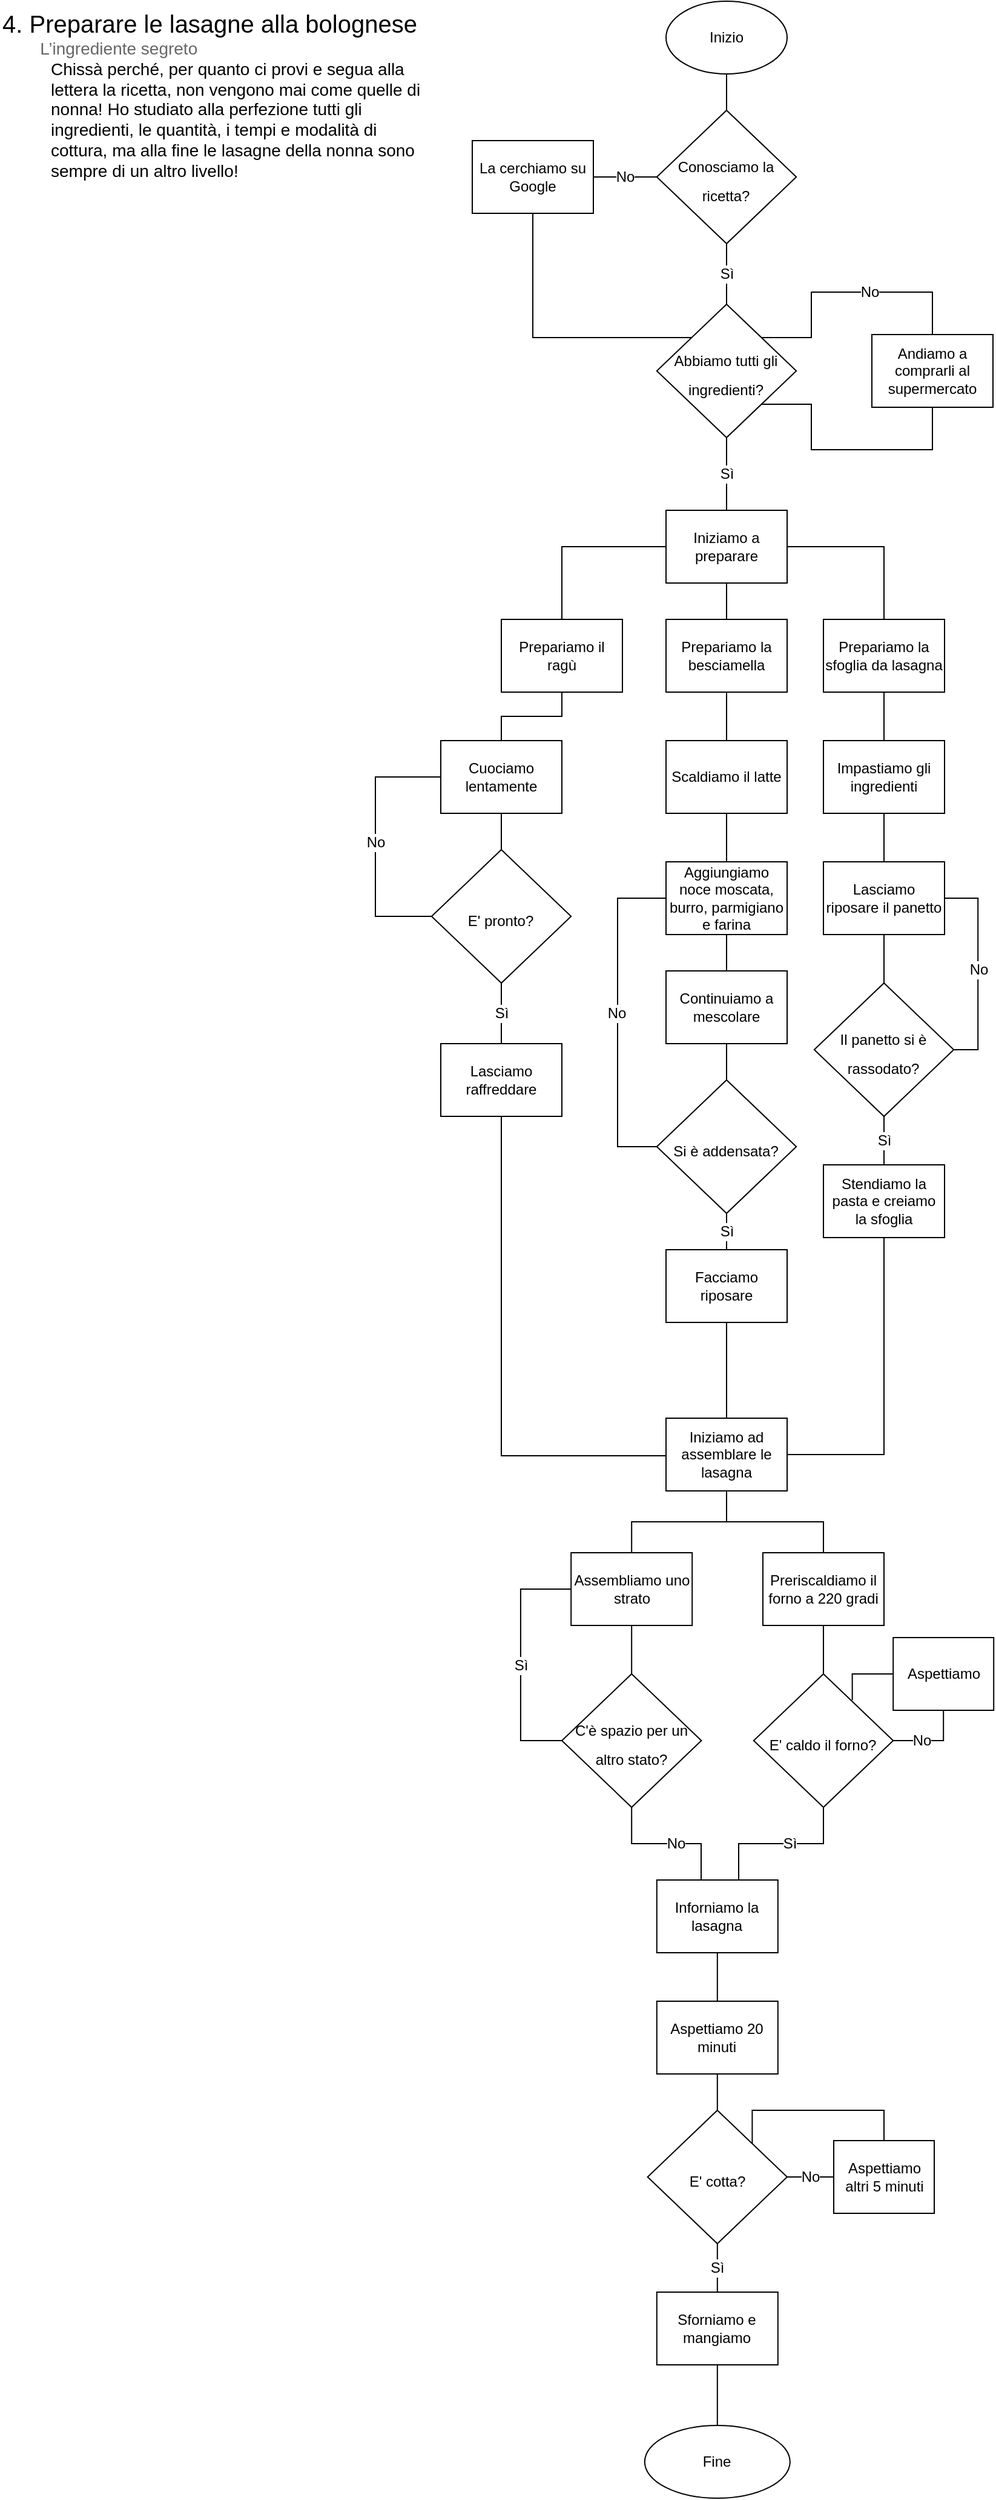 <mxfile version="16.6.6" type="device"><diagram id="VS7q21fjuQG58_Uy2vRL" name="Page-1"><mxGraphModel dx="1185" dy="662" grid="1" gridSize="10" guides="1" tooltips="1" connect="1" arrows="1" fold="1" page="1" pageScale="1" pageWidth="827" pageHeight="1169" math="0" shadow="0"><root><mxCell id="0"/><mxCell id="1" parent="0"/><mxCell id="oHvjqIQLueQF_rGKLLYe-8" style="edgeStyle=orthogonalEdgeStyle;rounded=0;orthogonalLoop=1;jettySize=auto;html=1;exitX=0.5;exitY=1;exitDx=0;exitDy=0;fontSize=12;endArrow=none;endFill=0;" edge="1" parent="1" source="oHvjqIQLueQF_rGKLLYe-2" target="oHvjqIQLueQF_rGKLLYe-7"><mxGeometry relative="1" as="geometry"/></mxCell><mxCell id="oHvjqIQLueQF_rGKLLYe-2" value="Inizio" style="ellipse;whiteSpace=wrap;html=1;" vertex="1" parent="1"><mxGeometry x="550" width="100" height="60" as="geometry"/></mxCell><mxCell id="oHvjqIQLueQF_rGKLLYe-4" value="&lt;span id=&quot;docs-internal-guid-4952843d-7fff-4327-8a08-80fc07f169ae&quot;&gt;&lt;font&gt;&lt;span style=&quot;background-color: transparent ; font-family: &amp;#34;arial&amp;#34;&quot;&gt;&lt;font style=&quot;font-size: 20px&quot;&gt;4. &lt;/font&gt;&lt;font style=&quot;font-size: 20px&quot;&gt;P&lt;/font&gt;&lt;font style=&quot;font-size: 20px&quot;&gt;reparare le lasagne alla bolognese&lt;/font&gt;&lt;/span&gt;&lt;br&gt;&lt;div style=&quot;font-size: 14px&quot;&gt;&lt;span style=&quot;background-color: transparent ; color: rgb(102 , 102 , 102) ; font-family: &amp;#34;arial&amp;#34;&quot;&gt;&lt;span style=&quot;white-space: pre&quot;&gt;&#9;&lt;/span&gt;L’ingrediente segreto&lt;/span&gt;&lt;/div&gt;&lt;/font&gt;&lt;/span&gt;&lt;blockquote style=&quot;margin: 0px 0px 0px 40px ; border: none ; padding: 0px ; font-size: 14px&quot;&gt;&lt;span&gt;&lt;span style=&quot;background-color: transparent ; font-family: &amp;#34;arial&amp;#34;&quot;&gt;&lt;font style=&quot;font-size: 14px&quot;&gt;Chissà perché, per quanto ci provi e segua alla lettera la ricetta, non vengono mai come quelle di nonna! Ho studiato alla perfezione tutti gli ingredienti, le quantità, i tempi e modalità di cottura, ma alla fine le lasagne della nonna sono sempre di un altro livello!&lt;/font&gt;&lt;/span&gt;&lt;/span&gt;&lt;/blockquote&gt;&lt;div style=&quot;font-size: 14px&quot;&gt;&lt;span style=&quot;font-family: &amp;#34;arial&amp;#34; ; background-color: transparent ; vertical-align: baseline&quot;&gt;&lt;br&gt;&lt;/span&gt;&lt;/div&gt;" style="text;whiteSpace=wrap;html=1;" vertex="1" parent="1"><mxGeometry width="350" height="140" as="geometry"/></mxCell><mxCell id="oHvjqIQLueQF_rGKLLYe-28" value="Sì" style="edgeStyle=orthogonalEdgeStyle;shape=connector;rounded=0;orthogonalLoop=1;jettySize=auto;html=1;exitX=0.5;exitY=1;exitDx=0;exitDy=0;entryX=0.5;entryY=0;entryDx=0;entryDy=0;labelBackgroundColor=default;fontFamily=Helvetica;fontSize=12;fontColor=default;endArrow=none;endFill=0;strokeColor=default;" edge="1" parent="1" source="oHvjqIQLueQF_rGKLLYe-7" target="oHvjqIQLueQF_rGKLLYe-27"><mxGeometry relative="1" as="geometry"/></mxCell><mxCell id="oHvjqIQLueQF_rGKLLYe-33" value="No" style="edgeStyle=orthogonalEdgeStyle;shape=connector;rounded=0;orthogonalLoop=1;jettySize=auto;html=1;exitX=0;exitY=0.5;exitDx=0;exitDy=0;entryX=1;entryY=0.5;entryDx=0;entryDy=0;labelBackgroundColor=default;fontFamily=Helvetica;fontSize=12;fontColor=default;endArrow=none;endFill=0;strokeColor=default;" edge="1" parent="1" source="oHvjqIQLueQF_rGKLLYe-7" target="oHvjqIQLueQF_rGKLLYe-24"><mxGeometry relative="1" as="geometry"/></mxCell><mxCell id="oHvjqIQLueQF_rGKLLYe-7" value="&lt;font style=&quot;line-height: 1 ; font-size: 12px&quot;&gt;Conosciamo la ricetta?&lt;br&gt;&lt;/font&gt;" style="rhombus;whiteSpace=wrap;html=1;fontSize=20;strokeWidth=1;" vertex="1" parent="1"><mxGeometry x="542.4" y="90" width="115.2" height="110" as="geometry"/></mxCell><mxCell id="oHvjqIQLueQF_rGKLLYe-34" style="edgeStyle=orthogonalEdgeStyle;shape=connector;rounded=0;orthogonalLoop=1;jettySize=auto;html=1;entryX=0;entryY=0;entryDx=0;entryDy=0;labelBackgroundColor=default;fontFamily=Helvetica;fontSize=12;fontColor=default;endArrow=none;endFill=0;strokeColor=default;" edge="1" parent="1" source="oHvjqIQLueQF_rGKLLYe-24" target="oHvjqIQLueQF_rGKLLYe-27"><mxGeometry relative="1" as="geometry"><Array as="points"><mxPoint x="440" y="278"/></Array></mxGeometry></mxCell><mxCell id="oHvjqIQLueQF_rGKLLYe-24" value="La cerchiamo su Google" style="rounded=0;whiteSpace=wrap;html=1;fontFamily=Helvetica;fontSize=12;fontColor=default;strokeWidth=1;" vertex="1" parent="1"><mxGeometry x="390" y="115" width="100" height="60" as="geometry"/></mxCell><mxCell id="oHvjqIQLueQF_rGKLLYe-35" value="No" style="edgeStyle=orthogonalEdgeStyle;shape=connector;rounded=0;orthogonalLoop=1;jettySize=auto;html=1;exitX=1;exitY=0;exitDx=0;exitDy=0;entryX=0.5;entryY=0;entryDx=0;entryDy=0;labelBackgroundColor=default;fontFamily=Helvetica;fontSize=12;fontColor=default;endArrow=none;endFill=0;strokeColor=default;" edge="1" parent="1" source="oHvjqIQLueQF_rGKLLYe-27" target="oHvjqIQLueQF_rGKLLYe-29"><mxGeometry x="0.187" relative="1" as="geometry"><Array as="points"><mxPoint x="670" y="278"/><mxPoint x="670" y="240"/><mxPoint x="770" y="240"/></Array><mxPoint as="offset"/></mxGeometry></mxCell><mxCell id="oHvjqIQLueQF_rGKLLYe-38" value="Sì" style="edgeStyle=orthogonalEdgeStyle;shape=connector;rounded=0;orthogonalLoop=1;jettySize=auto;html=1;exitX=0.5;exitY=1;exitDx=0;exitDy=0;entryX=0.5;entryY=0;entryDx=0;entryDy=0;labelBackgroundColor=default;fontFamily=Helvetica;fontSize=12;fontColor=default;endArrow=none;endFill=0;strokeColor=default;" edge="1" parent="1" source="oHvjqIQLueQF_rGKLLYe-27" target="oHvjqIQLueQF_rGKLLYe-37"><mxGeometry relative="1" as="geometry"/></mxCell><mxCell id="oHvjqIQLueQF_rGKLLYe-27" value="&lt;font style=&quot;line-height: 1 ; font-size: 12px&quot;&gt;Abbiamo tutti gli ingredienti?&lt;br&gt;&lt;/font&gt;" style="rhombus;whiteSpace=wrap;html=1;fontSize=20;strokeWidth=1;" vertex="1" parent="1"><mxGeometry x="542.4" y="250" width="115.2" height="110" as="geometry"/></mxCell><mxCell id="oHvjqIQLueQF_rGKLLYe-36" style="edgeStyle=orthogonalEdgeStyle;shape=connector;rounded=0;orthogonalLoop=1;jettySize=auto;html=1;entryX=1;entryY=1;entryDx=0;entryDy=0;labelBackgroundColor=default;fontFamily=Helvetica;fontSize=12;fontColor=default;endArrow=none;endFill=0;strokeColor=default;" edge="1" parent="1" source="oHvjqIQLueQF_rGKLLYe-29" target="oHvjqIQLueQF_rGKLLYe-27"><mxGeometry relative="1" as="geometry"><Array as="points"><mxPoint x="770" y="370"/><mxPoint x="670" y="370"/><mxPoint x="670" y="332"/></Array></mxGeometry></mxCell><mxCell id="oHvjqIQLueQF_rGKLLYe-29" value="Andiamo a comprarli al supermercato" style="rounded=0;whiteSpace=wrap;html=1;fontFamily=Helvetica;fontSize=12;fontColor=default;strokeWidth=1;" vertex="1" parent="1"><mxGeometry x="720" y="275" width="100" height="60" as="geometry"/></mxCell><mxCell id="oHvjqIQLueQF_rGKLLYe-43" style="edgeStyle=orthogonalEdgeStyle;shape=connector;rounded=0;orthogonalLoop=1;jettySize=auto;html=1;entryX=0.5;entryY=0;entryDx=0;entryDy=0;labelBackgroundColor=default;fontFamily=Helvetica;fontSize=12;fontColor=default;endArrow=none;endFill=0;strokeColor=default;" edge="1" parent="1" source="oHvjqIQLueQF_rGKLLYe-37" target="oHvjqIQLueQF_rGKLLYe-40"><mxGeometry relative="1" as="geometry"/></mxCell><mxCell id="oHvjqIQLueQF_rGKLLYe-44" style="edgeStyle=orthogonalEdgeStyle;shape=connector;rounded=0;orthogonalLoop=1;jettySize=auto;html=1;entryX=0.5;entryY=0;entryDx=0;entryDy=0;labelBackgroundColor=default;fontFamily=Helvetica;fontSize=12;fontColor=default;endArrow=none;endFill=0;strokeColor=default;" edge="1" parent="1" source="oHvjqIQLueQF_rGKLLYe-37" target="oHvjqIQLueQF_rGKLLYe-42"><mxGeometry relative="1" as="geometry"/></mxCell><mxCell id="oHvjqIQLueQF_rGKLLYe-45" style="edgeStyle=orthogonalEdgeStyle;shape=connector;rounded=0;orthogonalLoop=1;jettySize=auto;html=1;entryX=0.5;entryY=0;entryDx=0;entryDy=0;labelBackgroundColor=default;fontFamily=Helvetica;fontSize=12;fontColor=default;endArrow=none;endFill=0;strokeColor=default;" edge="1" parent="1" source="oHvjqIQLueQF_rGKLLYe-37" target="oHvjqIQLueQF_rGKLLYe-41"><mxGeometry relative="1" as="geometry"/></mxCell><mxCell id="oHvjqIQLueQF_rGKLLYe-37" value="Iniziamo a preparare" style="rounded=0;whiteSpace=wrap;html=1;fontFamily=Helvetica;fontSize=12;fontColor=default;strokeWidth=1;" vertex="1" parent="1"><mxGeometry x="550" y="420" width="100" height="60" as="geometry"/></mxCell><mxCell id="oHvjqIQLueQF_rGKLLYe-50" style="edgeStyle=orthogonalEdgeStyle;shape=connector;rounded=0;orthogonalLoop=1;jettySize=auto;html=1;entryX=0.5;entryY=0;entryDx=0;entryDy=0;labelBackgroundColor=default;fontFamily=Helvetica;fontSize=12;fontColor=default;endArrow=none;endFill=0;strokeColor=default;" edge="1" parent="1" source="oHvjqIQLueQF_rGKLLYe-40" target="oHvjqIQLueQF_rGKLLYe-48"><mxGeometry relative="1" as="geometry"/></mxCell><mxCell id="oHvjqIQLueQF_rGKLLYe-40" value="Prepariamo il ragù" style="rounded=0;whiteSpace=wrap;html=1;fontFamily=Helvetica;fontSize=12;fontColor=default;strokeWidth=1;" vertex="1" parent="1"><mxGeometry x="414" y="510" width="100" height="60" as="geometry"/></mxCell><mxCell id="oHvjqIQLueQF_rGKLLYe-57" style="edgeStyle=orthogonalEdgeStyle;shape=connector;rounded=0;orthogonalLoop=1;jettySize=auto;html=1;exitX=0.5;exitY=1;exitDx=0;exitDy=0;entryX=0.5;entryY=0;entryDx=0;entryDy=0;labelBackgroundColor=default;fontFamily=Helvetica;fontSize=12;fontColor=default;endArrow=none;endFill=0;strokeColor=default;" edge="1" parent="1" source="oHvjqIQLueQF_rGKLLYe-41" target="oHvjqIQLueQF_rGKLLYe-56"><mxGeometry relative="1" as="geometry"/></mxCell><mxCell id="oHvjqIQLueQF_rGKLLYe-41" value="Prepariamo la besciamella" style="rounded=0;whiteSpace=wrap;html=1;fontFamily=Helvetica;fontSize=12;fontColor=default;strokeWidth=1;" vertex="1" parent="1"><mxGeometry x="550" y="510" width="100" height="60" as="geometry"/></mxCell><mxCell id="oHvjqIQLueQF_rGKLLYe-71" style="edgeStyle=orthogonalEdgeStyle;shape=connector;rounded=0;orthogonalLoop=1;jettySize=auto;html=1;entryX=0.5;entryY=0;entryDx=0;entryDy=0;labelBackgroundColor=default;fontFamily=Helvetica;fontSize=12;fontColor=default;endArrow=none;endFill=0;strokeColor=default;" edge="1" parent="1" source="oHvjqIQLueQF_rGKLLYe-42" target="oHvjqIQLueQF_rGKLLYe-70"><mxGeometry relative="1" as="geometry"/></mxCell><mxCell id="oHvjqIQLueQF_rGKLLYe-42" value="Prepariamo la sfoglia da lasagna" style="rounded=0;whiteSpace=wrap;html=1;fontFamily=Helvetica;fontSize=12;fontColor=default;strokeWidth=1;" vertex="1" parent="1"><mxGeometry x="680" y="510" width="100" height="60" as="geometry"/></mxCell><mxCell id="oHvjqIQLueQF_rGKLLYe-52" style="edgeStyle=orthogonalEdgeStyle;shape=connector;rounded=0;orthogonalLoop=1;jettySize=auto;html=1;entryX=0.5;entryY=0;entryDx=0;entryDy=0;labelBackgroundColor=default;fontFamily=Helvetica;fontSize=12;fontColor=default;endArrow=none;endFill=0;strokeColor=default;" edge="1" parent="1" source="oHvjqIQLueQF_rGKLLYe-48" target="oHvjqIQLueQF_rGKLLYe-51"><mxGeometry relative="1" as="geometry"/></mxCell><mxCell id="oHvjqIQLueQF_rGKLLYe-48" value="Cuociamo lentamente" style="rounded=0;whiteSpace=wrap;html=1;fontFamily=Helvetica;fontSize=12;fontColor=default;strokeWidth=1;" vertex="1" parent="1"><mxGeometry x="364" y="610" width="100" height="60" as="geometry"/></mxCell><mxCell id="oHvjqIQLueQF_rGKLLYe-54" value="No" style="edgeStyle=orthogonalEdgeStyle;shape=connector;rounded=0;orthogonalLoop=1;jettySize=auto;html=1;entryX=0;entryY=0.5;entryDx=0;entryDy=0;labelBackgroundColor=default;fontFamily=Helvetica;fontSize=12;fontColor=default;endArrow=none;endFill=0;strokeColor=default;" edge="1" parent="1" source="oHvjqIQLueQF_rGKLLYe-51" target="oHvjqIQLueQF_rGKLLYe-48"><mxGeometry relative="1" as="geometry"><Array as="points"><mxPoint x="310" y="755"/><mxPoint x="310" y="640"/></Array></mxGeometry></mxCell><mxCell id="oHvjqIQLueQF_rGKLLYe-55" value="Sì" style="edgeStyle=orthogonalEdgeStyle;shape=connector;rounded=0;orthogonalLoop=1;jettySize=auto;html=1;exitX=0.5;exitY=1;exitDx=0;exitDy=0;entryX=0.5;entryY=0;entryDx=0;entryDy=0;labelBackgroundColor=default;fontFamily=Helvetica;fontSize=12;fontColor=default;endArrow=none;endFill=0;strokeColor=default;" edge="1" parent="1" source="oHvjqIQLueQF_rGKLLYe-51" target="oHvjqIQLueQF_rGKLLYe-53"><mxGeometry relative="1" as="geometry"/></mxCell><mxCell id="oHvjqIQLueQF_rGKLLYe-51" value="&lt;font style=&quot;line-height: 1 ; font-size: 12px&quot;&gt;E' pronto?&lt;br&gt;&lt;/font&gt;" style="rhombus;whiteSpace=wrap;html=1;fontSize=20;strokeWidth=1;" vertex="1" parent="1"><mxGeometry x="356.4" y="700" width="115.2" height="110" as="geometry"/></mxCell><mxCell id="oHvjqIQLueQF_rGKLLYe-82" style="edgeStyle=orthogonalEdgeStyle;shape=connector;rounded=0;orthogonalLoop=1;jettySize=auto;html=1;entryX=0;entryY=0.5;entryDx=0;entryDy=0;labelBackgroundColor=default;fontFamily=Helvetica;fontSize=12;fontColor=default;endArrow=none;endFill=0;strokeColor=default;" edge="1" parent="1" source="oHvjqIQLueQF_rGKLLYe-53" target="oHvjqIQLueQF_rGKLLYe-81"><mxGeometry relative="1" as="geometry"><Array as="points"><mxPoint x="414" y="1200"/><mxPoint x="550" y="1200"/></Array></mxGeometry></mxCell><mxCell id="oHvjqIQLueQF_rGKLLYe-53" value="Lasciamo raffreddare" style="rounded=0;whiteSpace=wrap;html=1;fontFamily=Helvetica;fontSize=12;fontColor=default;strokeWidth=1;" vertex="1" parent="1"><mxGeometry x="364" y="860" width="100" height="60" as="geometry"/></mxCell><mxCell id="oHvjqIQLueQF_rGKLLYe-59" style="edgeStyle=orthogonalEdgeStyle;shape=connector;rounded=0;orthogonalLoop=1;jettySize=auto;html=1;entryX=0.5;entryY=0;entryDx=0;entryDy=0;labelBackgroundColor=default;fontFamily=Helvetica;fontSize=12;fontColor=default;endArrow=none;endFill=0;strokeColor=default;" edge="1" parent="1" source="oHvjqIQLueQF_rGKLLYe-56" target="oHvjqIQLueQF_rGKLLYe-58"><mxGeometry relative="1" as="geometry"/></mxCell><mxCell id="oHvjqIQLueQF_rGKLLYe-56" value="Scaldiamo il latte" style="rounded=0;whiteSpace=wrap;html=1;fontFamily=Helvetica;fontSize=12;fontColor=default;strokeWidth=1;" vertex="1" parent="1"><mxGeometry x="550" y="610" width="100" height="60" as="geometry"/></mxCell><mxCell id="oHvjqIQLueQF_rGKLLYe-61" style="edgeStyle=orthogonalEdgeStyle;shape=connector;rounded=0;orthogonalLoop=1;jettySize=auto;html=1;exitX=0.5;exitY=1;exitDx=0;exitDy=0;entryX=0.5;entryY=0;entryDx=0;entryDy=0;labelBackgroundColor=default;fontFamily=Helvetica;fontSize=12;fontColor=default;endArrow=none;endFill=0;strokeColor=default;" edge="1" parent="1" source="oHvjqIQLueQF_rGKLLYe-58" target="oHvjqIQLueQF_rGKLLYe-60"><mxGeometry relative="1" as="geometry"/></mxCell><mxCell id="oHvjqIQLueQF_rGKLLYe-58" value="Aggiungiamo noce moscata, burro, parmigiano e farina" style="rounded=0;whiteSpace=wrap;html=1;fontFamily=Helvetica;fontSize=12;fontColor=default;strokeWidth=1;" vertex="1" parent="1"><mxGeometry x="550" y="710" width="100" height="60" as="geometry"/></mxCell><mxCell id="oHvjqIQLueQF_rGKLLYe-63" style="edgeStyle=orthogonalEdgeStyle;shape=connector;rounded=0;orthogonalLoop=1;jettySize=auto;html=1;exitX=0.5;exitY=1;exitDx=0;exitDy=0;entryX=0.5;entryY=0;entryDx=0;entryDy=0;labelBackgroundColor=default;fontFamily=Helvetica;fontSize=12;fontColor=default;endArrow=none;endFill=0;strokeColor=default;" edge="1" parent="1" source="oHvjqIQLueQF_rGKLLYe-60" target="oHvjqIQLueQF_rGKLLYe-62"><mxGeometry relative="1" as="geometry"/></mxCell><mxCell id="oHvjqIQLueQF_rGKLLYe-60" value="Continuiamo a mescolare" style="rounded=0;whiteSpace=wrap;html=1;fontFamily=Helvetica;fontSize=12;fontColor=default;strokeWidth=1;" vertex="1" parent="1"><mxGeometry x="550" y="800" width="100" height="60" as="geometry"/></mxCell><mxCell id="oHvjqIQLueQF_rGKLLYe-66" value="Sì" style="edgeStyle=orthogonalEdgeStyle;shape=connector;rounded=0;orthogonalLoop=1;jettySize=auto;html=1;exitX=0.5;exitY=1;exitDx=0;exitDy=0;entryX=0.5;entryY=0;entryDx=0;entryDy=0;labelBackgroundColor=default;fontFamily=Helvetica;fontSize=12;fontColor=default;endArrow=none;endFill=0;strokeColor=default;" edge="1" parent="1" source="oHvjqIQLueQF_rGKLLYe-62" target="oHvjqIQLueQF_rGKLLYe-65"><mxGeometry relative="1" as="geometry"/></mxCell><mxCell id="oHvjqIQLueQF_rGKLLYe-68" style="edgeStyle=orthogonalEdgeStyle;shape=connector;rounded=0;orthogonalLoop=1;jettySize=auto;html=1;exitX=0;exitY=0.5;exitDx=0;exitDy=0;entryX=0;entryY=0.5;entryDx=0;entryDy=0;labelBackgroundColor=default;fontFamily=Helvetica;fontSize=12;fontColor=default;endArrow=none;endFill=0;strokeColor=default;" edge="1" parent="1" source="oHvjqIQLueQF_rGKLLYe-62" target="oHvjqIQLueQF_rGKLLYe-58"><mxGeometry relative="1" as="geometry"><Array as="points"><mxPoint x="510" y="945"/><mxPoint x="510" y="740"/></Array></mxGeometry></mxCell><mxCell id="oHvjqIQLueQF_rGKLLYe-69" value="No" style="edgeLabel;html=1;align=center;verticalAlign=middle;resizable=0;points=[];fontSize=12;fontFamily=Helvetica;fontColor=default;" vertex="1" connectable="0" parent="oHvjqIQLueQF_rGKLLYe-68"><mxGeometry x="0.029" y="1" relative="1" as="geometry"><mxPoint as="offset"/></mxGeometry></mxCell><mxCell id="oHvjqIQLueQF_rGKLLYe-62" value="&lt;font style=&quot;line-height: 1 ; font-size: 12px&quot;&gt;Si è addensata?&lt;br&gt;&lt;/font&gt;" style="rhombus;whiteSpace=wrap;html=1;fontSize=20;strokeWidth=1;" vertex="1" parent="1"><mxGeometry x="542.4" y="890" width="115.2" height="110" as="geometry"/></mxCell><mxCell id="oHvjqIQLueQF_rGKLLYe-84" style="edgeStyle=orthogonalEdgeStyle;shape=connector;rounded=0;orthogonalLoop=1;jettySize=auto;html=1;entryX=0.5;entryY=0;entryDx=0;entryDy=0;labelBackgroundColor=default;fontFamily=Helvetica;fontSize=12;fontColor=default;endArrow=none;endFill=0;strokeColor=default;" edge="1" parent="1" source="oHvjqIQLueQF_rGKLLYe-65" target="oHvjqIQLueQF_rGKLLYe-81"><mxGeometry relative="1" as="geometry"/></mxCell><mxCell id="oHvjqIQLueQF_rGKLLYe-65" value="Facciamo riposare" style="rounded=0;whiteSpace=wrap;html=1;fontFamily=Helvetica;fontSize=12;fontColor=default;strokeWidth=1;" vertex="1" parent="1"><mxGeometry x="550" y="1030" width="100" height="60" as="geometry"/></mxCell><mxCell id="oHvjqIQLueQF_rGKLLYe-73" style="edgeStyle=orthogonalEdgeStyle;shape=connector;rounded=0;orthogonalLoop=1;jettySize=auto;html=1;entryX=0.5;entryY=0;entryDx=0;entryDy=0;labelBackgroundColor=default;fontFamily=Helvetica;fontSize=12;fontColor=default;endArrow=none;endFill=0;strokeColor=default;" edge="1" parent="1" source="oHvjqIQLueQF_rGKLLYe-70" target="oHvjqIQLueQF_rGKLLYe-72"><mxGeometry relative="1" as="geometry"/></mxCell><mxCell id="oHvjqIQLueQF_rGKLLYe-70" value="Impastiamo gli ingredienti" style="rounded=0;whiteSpace=wrap;html=1;fontFamily=Helvetica;fontSize=12;fontColor=default;strokeWidth=1;" vertex="1" parent="1"><mxGeometry x="680" y="610" width="100" height="60" as="geometry"/></mxCell><mxCell id="oHvjqIQLueQF_rGKLLYe-75" style="edgeStyle=orthogonalEdgeStyle;shape=connector;rounded=0;orthogonalLoop=1;jettySize=auto;html=1;exitX=0.5;exitY=1;exitDx=0;exitDy=0;entryX=0.5;entryY=0;entryDx=0;entryDy=0;labelBackgroundColor=default;fontFamily=Helvetica;fontSize=12;fontColor=default;endArrow=none;endFill=0;strokeColor=default;" edge="1" parent="1" source="oHvjqIQLueQF_rGKLLYe-72" target="oHvjqIQLueQF_rGKLLYe-74"><mxGeometry relative="1" as="geometry"/></mxCell><mxCell id="oHvjqIQLueQF_rGKLLYe-72" value="Lasciamo riposare il panetto" style="rounded=0;whiteSpace=wrap;html=1;fontFamily=Helvetica;fontSize=12;fontColor=default;strokeWidth=1;" vertex="1" parent="1"><mxGeometry x="680" y="710" width="100" height="60" as="geometry"/></mxCell><mxCell id="oHvjqIQLueQF_rGKLLYe-77" value="No" style="edgeStyle=orthogonalEdgeStyle;shape=connector;rounded=0;orthogonalLoop=1;jettySize=auto;html=1;exitX=1;exitY=0.5;exitDx=0;exitDy=0;entryX=1;entryY=0.5;entryDx=0;entryDy=0;labelBackgroundColor=default;fontFamily=Helvetica;fontSize=12;fontColor=default;endArrow=none;endFill=0;strokeColor=default;" edge="1" parent="1" source="oHvjqIQLueQF_rGKLLYe-74" target="oHvjqIQLueQF_rGKLLYe-72"><mxGeometry relative="1" as="geometry"/></mxCell><mxCell id="oHvjqIQLueQF_rGKLLYe-80" value="Sì" style="edgeStyle=orthogonalEdgeStyle;shape=connector;rounded=0;orthogonalLoop=1;jettySize=auto;html=1;entryX=0.5;entryY=0;entryDx=0;entryDy=0;labelBackgroundColor=default;fontFamily=Helvetica;fontSize=12;fontColor=default;endArrow=none;endFill=0;strokeColor=default;" edge="1" parent="1" source="oHvjqIQLueQF_rGKLLYe-74" target="oHvjqIQLueQF_rGKLLYe-79"><mxGeometry relative="1" as="geometry"/></mxCell><mxCell id="oHvjqIQLueQF_rGKLLYe-74" value="&lt;font style=&quot;line-height: 1 ; font-size: 12px&quot;&gt;Il panetto si è rassodato?&lt;br&gt;&lt;/font&gt;" style="rhombus;whiteSpace=wrap;html=1;fontSize=20;strokeWidth=1;" vertex="1" parent="1"><mxGeometry x="672.4" y="810" width="115.2" height="110" as="geometry"/></mxCell><mxCell id="oHvjqIQLueQF_rGKLLYe-85" style="edgeStyle=orthogonalEdgeStyle;shape=connector;rounded=0;orthogonalLoop=1;jettySize=auto;html=1;entryX=1;entryY=0.5;entryDx=0;entryDy=0;labelBackgroundColor=default;fontFamily=Helvetica;fontSize=12;fontColor=default;endArrow=none;endFill=0;strokeColor=default;" edge="1" parent="1" source="oHvjqIQLueQF_rGKLLYe-79" target="oHvjqIQLueQF_rGKLLYe-81"><mxGeometry relative="1" as="geometry"><Array as="points"><mxPoint x="730" y="1199"/></Array></mxGeometry></mxCell><mxCell id="oHvjqIQLueQF_rGKLLYe-79" value="Stendiamo la pasta e creiamo la sfoglia" style="rounded=0;whiteSpace=wrap;html=1;fontFamily=Helvetica;fontSize=12;fontColor=default;strokeWidth=1;" vertex="1" parent="1"><mxGeometry x="680" y="960" width="100" height="60" as="geometry"/></mxCell><mxCell id="oHvjqIQLueQF_rGKLLYe-110" style="edgeStyle=orthogonalEdgeStyle;shape=connector;rounded=0;orthogonalLoop=1;jettySize=auto;html=1;entryX=0.5;entryY=0;entryDx=0;entryDy=0;labelBackgroundColor=default;fontFamily=Helvetica;fontSize=12;fontColor=default;endArrow=none;endFill=0;strokeColor=default;" edge="1" parent="1" source="oHvjqIQLueQF_rGKLLYe-81" target="oHvjqIQLueQF_rGKLLYe-105"><mxGeometry relative="1" as="geometry"/></mxCell><mxCell id="oHvjqIQLueQF_rGKLLYe-112" style="edgeStyle=orthogonalEdgeStyle;shape=connector;rounded=0;orthogonalLoop=1;jettySize=auto;html=1;exitX=0.5;exitY=1;exitDx=0;exitDy=0;labelBackgroundColor=default;fontFamily=Helvetica;fontSize=12;fontColor=default;endArrow=none;endFill=0;strokeColor=default;" edge="1" parent="1" source="oHvjqIQLueQF_rGKLLYe-81" target="oHvjqIQLueQF_rGKLLYe-111"><mxGeometry relative="1" as="geometry"/></mxCell><mxCell id="oHvjqIQLueQF_rGKLLYe-81" value="Iniziamo ad assemblare le lasagna" style="rounded=0;whiteSpace=wrap;html=1;fontFamily=Helvetica;fontSize=12;fontColor=default;strokeWidth=1;" vertex="1" parent="1"><mxGeometry x="550" y="1169" width="100" height="60" as="geometry"/></mxCell><mxCell id="oHvjqIQLueQF_rGKLLYe-114" style="edgeStyle=orthogonalEdgeStyle;shape=connector;rounded=0;orthogonalLoop=1;jettySize=auto;html=1;exitX=0.5;exitY=1;exitDx=0;exitDy=0;entryX=0.5;entryY=0;entryDx=0;entryDy=0;labelBackgroundColor=default;fontFamily=Helvetica;fontSize=12;fontColor=default;endArrow=none;endFill=0;strokeColor=default;" edge="1" parent="1" source="oHvjqIQLueQF_rGKLLYe-105" target="oHvjqIQLueQF_rGKLLYe-106"><mxGeometry relative="1" as="geometry"/></mxCell><mxCell id="oHvjqIQLueQF_rGKLLYe-105" value="Assembliamo uno strato" style="rounded=0;whiteSpace=wrap;html=1;fontFamily=Helvetica;fontSize=12;fontColor=default;strokeWidth=1;" vertex="1" parent="1"><mxGeometry x="471.6" y="1280" width="100" height="60" as="geometry"/></mxCell><mxCell id="oHvjqIQLueQF_rGKLLYe-108" value="Sì" style="edgeStyle=orthogonalEdgeStyle;shape=connector;rounded=0;orthogonalLoop=1;jettySize=auto;html=1;entryX=0;entryY=0.5;entryDx=0;entryDy=0;labelBackgroundColor=default;fontFamily=Helvetica;fontSize=12;fontColor=default;endArrow=none;endFill=0;strokeColor=default;" edge="1" parent="1" target="oHvjqIQLueQF_rGKLLYe-105"><mxGeometry relative="1" as="geometry"><mxPoint x="472.406" y="1435.034" as="sourcePoint"/><Array as="points"><mxPoint x="429.97" y="1435"/><mxPoint x="429.97" y="1310"/></Array></mxGeometry></mxCell><mxCell id="oHvjqIQLueQF_rGKLLYe-121" style="edgeStyle=orthogonalEdgeStyle;shape=connector;rounded=0;orthogonalLoop=1;jettySize=auto;html=1;entryX=0.366;entryY=0.01;entryDx=0;entryDy=0;entryPerimeter=0;labelBackgroundColor=default;fontFamily=Helvetica;fontSize=12;fontColor=default;endArrow=none;endFill=0;strokeColor=default;" edge="1" parent="1" source="oHvjqIQLueQF_rGKLLYe-106" target="oHvjqIQLueQF_rGKLLYe-118"><mxGeometry relative="1" as="geometry"/></mxCell><mxCell id="oHvjqIQLueQF_rGKLLYe-122" value="No" style="edgeLabel;html=1;align=center;verticalAlign=middle;resizable=0;points=[];fontSize=12;fontFamily=Helvetica;fontColor=default;" vertex="1" connectable="0" parent="oHvjqIQLueQF_rGKLLYe-121"><mxGeometry x="0.119" relative="1" as="geometry"><mxPoint as="offset"/></mxGeometry></mxCell><mxCell id="oHvjqIQLueQF_rGKLLYe-106" value="&lt;font style=&quot;line-height: 1 ; font-size: 12px&quot;&gt;C'è spazio per un altro stato?&lt;br&gt;&lt;/font&gt;" style="rhombus;whiteSpace=wrap;html=1;fontSize=20;strokeWidth=1;" vertex="1" parent="1"><mxGeometry x="464.0" y="1380" width="115.2" height="110" as="geometry"/></mxCell><mxCell id="oHvjqIQLueQF_rGKLLYe-116" style="edgeStyle=orthogonalEdgeStyle;shape=connector;rounded=0;orthogonalLoop=1;jettySize=auto;html=1;entryX=0.5;entryY=0;entryDx=0;entryDy=0;labelBackgroundColor=default;fontFamily=Helvetica;fontSize=12;fontColor=default;endArrow=none;endFill=0;strokeColor=default;" edge="1" parent="1" source="oHvjqIQLueQF_rGKLLYe-111" target="oHvjqIQLueQF_rGKLLYe-115"><mxGeometry relative="1" as="geometry"/></mxCell><mxCell id="oHvjqIQLueQF_rGKLLYe-111" value="Preriscaldiamo il forno a 220 gradi" style="rounded=0;whiteSpace=wrap;html=1;fontFamily=Helvetica;fontSize=12;fontColor=default;strokeWidth=1;" vertex="1" parent="1"><mxGeometry x="630" y="1280" width="100" height="60" as="geometry"/></mxCell><mxCell id="oHvjqIQLueQF_rGKLLYe-119" style="edgeStyle=orthogonalEdgeStyle;shape=connector;rounded=0;orthogonalLoop=1;jettySize=auto;html=1;entryX=0.75;entryY=0;entryDx=0;entryDy=0;labelBackgroundColor=default;fontFamily=Helvetica;fontSize=12;fontColor=default;endArrow=none;endFill=0;strokeColor=default;" edge="1" parent="1" source="oHvjqIQLueQF_rGKLLYe-115" target="oHvjqIQLueQF_rGKLLYe-118"><mxGeometry relative="1" as="geometry"><Array as="points"><mxPoint x="680" y="1520"/><mxPoint x="610" y="1520"/><mxPoint x="610" y="1550"/></Array></mxGeometry></mxCell><mxCell id="oHvjqIQLueQF_rGKLLYe-120" value="Sì" style="edgeLabel;html=1;align=center;verticalAlign=middle;resizable=0;points=[];fontSize=12;fontFamily=Helvetica;fontColor=default;" vertex="1" connectable="0" parent="oHvjqIQLueQF_rGKLLYe-119"><mxGeometry x="-0.156" relative="1" as="geometry"><mxPoint as="offset"/></mxGeometry></mxCell><mxCell id="oHvjqIQLueQF_rGKLLYe-125" value="No" style="edgeStyle=orthogonalEdgeStyle;shape=connector;rounded=0;orthogonalLoop=1;jettySize=auto;html=1;exitX=1;exitY=0.5;exitDx=0;exitDy=0;entryX=0.5;entryY=1;entryDx=0;entryDy=0;labelBackgroundColor=default;fontFamily=Helvetica;fontSize=12;fontColor=default;endArrow=none;endFill=0;strokeColor=default;" edge="1" parent="1" source="oHvjqIQLueQF_rGKLLYe-115" target="oHvjqIQLueQF_rGKLLYe-124"><mxGeometry x="-0.305" relative="1" as="geometry"><mxPoint as="offset"/></mxGeometry></mxCell><mxCell id="oHvjqIQLueQF_rGKLLYe-115" value="&lt;font style=&quot;line-height: 1 ; font-size: 12px&quot;&gt;E' caldo il forno?&lt;br&gt;&lt;/font&gt;" style="rhombus;whiteSpace=wrap;html=1;fontSize=20;strokeWidth=1;" vertex="1" parent="1"><mxGeometry x="622.4" y="1380" width="115.2" height="110" as="geometry"/></mxCell><mxCell id="oHvjqIQLueQF_rGKLLYe-128" style="edgeStyle=orthogonalEdgeStyle;shape=connector;rounded=0;orthogonalLoop=1;jettySize=auto;html=1;entryX=0.5;entryY=0;entryDx=0;entryDy=0;labelBackgroundColor=default;fontFamily=Helvetica;fontSize=12;fontColor=default;endArrow=none;endFill=0;strokeColor=default;" edge="1" parent="1" source="oHvjqIQLueQF_rGKLLYe-118" target="oHvjqIQLueQF_rGKLLYe-127"><mxGeometry relative="1" as="geometry"/></mxCell><mxCell id="oHvjqIQLueQF_rGKLLYe-118" value="Inforniamo la lasagna" style="rounded=0;whiteSpace=wrap;html=1;fontFamily=Helvetica;fontSize=12;fontColor=default;strokeWidth=1;" vertex="1" parent="1"><mxGeometry x="542.4" y="1550" width="100" height="60" as="geometry"/></mxCell><mxCell id="oHvjqIQLueQF_rGKLLYe-126" style="edgeStyle=orthogonalEdgeStyle;shape=connector;rounded=0;orthogonalLoop=1;jettySize=auto;html=1;exitX=0;exitY=0.5;exitDx=0;exitDy=0;entryX=0.707;entryY=0.197;entryDx=0;entryDy=0;entryPerimeter=0;labelBackgroundColor=default;fontFamily=Helvetica;fontSize=12;fontColor=default;endArrow=none;endFill=0;strokeColor=default;" edge="1" parent="1" source="oHvjqIQLueQF_rGKLLYe-124" target="oHvjqIQLueQF_rGKLLYe-115"><mxGeometry relative="1" as="geometry"><Array as="points"><mxPoint x="704" y="1380"/></Array></mxGeometry></mxCell><mxCell id="oHvjqIQLueQF_rGKLLYe-124" value="Aspettiamo" style="rounded=0;whiteSpace=wrap;html=1;fontFamily=Helvetica;fontSize=12;fontColor=default;strokeWidth=1;" vertex="1" parent="1"><mxGeometry x="737.6" y="1350" width="83" height="60" as="geometry"/></mxCell><mxCell id="oHvjqIQLueQF_rGKLLYe-130" style="edgeStyle=orthogonalEdgeStyle;shape=connector;rounded=0;orthogonalLoop=1;jettySize=auto;html=1;entryX=0.5;entryY=0;entryDx=0;entryDy=0;labelBackgroundColor=default;fontFamily=Helvetica;fontSize=12;fontColor=default;endArrow=none;endFill=0;strokeColor=default;" edge="1" parent="1" source="oHvjqIQLueQF_rGKLLYe-127" target="oHvjqIQLueQF_rGKLLYe-129"><mxGeometry relative="1" as="geometry"/></mxCell><mxCell id="oHvjqIQLueQF_rGKLLYe-127" value="Aspettiamo 20 minuti" style="rounded=0;whiteSpace=wrap;html=1;fontFamily=Helvetica;fontSize=12;fontColor=default;strokeWidth=1;" vertex="1" parent="1"><mxGeometry x="542.4" y="1650" width="100" height="60" as="geometry"/></mxCell><mxCell id="oHvjqIQLueQF_rGKLLYe-133" value="Sì" style="edgeStyle=orthogonalEdgeStyle;shape=connector;rounded=0;orthogonalLoop=1;jettySize=auto;html=1;entryX=0.5;entryY=0;entryDx=0;entryDy=0;labelBackgroundColor=default;fontFamily=Helvetica;fontSize=12;fontColor=default;endArrow=none;endFill=0;strokeColor=default;" edge="1" parent="1" source="oHvjqIQLueQF_rGKLLYe-129" target="oHvjqIQLueQF_rGKLLYe-132"><mxGeometry relative="1" as="geometry"><Array as="points"><mxPoint x="592" y="1870"/><mxPoint x="592" y="1870"/></Array></mxGeometry></mxCell><mxCell id="oHvjqIQLueQF_rGKLLYe-137" value="No" style="edgeStyle=orthogonalEdgeStyle;shape=connector;rounded=0;orthogonalLoop=1;jettySize=auto;html=1;entryX=0;entryY=0.5;entryDx=0;entryDy=0;labelBackgroundColor=default;fontFamily=Helvetica;fontSize=12;fontColor=default;endArrow=none;endFill=0;strokeColor=default;" edge="1" parent="1" source="oHvjqIQLueQF_rGKLLYe-129" target="oHvjqIQLueQF_rGKLLYe-136"><mxGeometry relative="1" as="geometry"/></mxCell><mxCell id="oHvjqIQLueQF_rGKLLYe-129" value="&lt;font style=&quot;line-height: 1 ; font-size: 12px&quot;&gt;E' cotta?&lt;br&gt;&lt;/font&gt;" style="rhombus;whiteSpace=wrap;html=1;fontSize=20;strokeWidth=1;" vertex="1" parent="1"><mxGeometry x="534.8" y="1740" width="115.2" height="110" as="geometry"/></mxCell><mxCell id="oHvjqIQLueQF_rGKLLYe-141" value="" style="edgeStyle=orthogonalEdgeStyle;shape=connector;rounded=0;orthogonalLoop=1;jettySize=auto;html=1;labelBackgroundColor=default;fontFamily=Helvetica;fontSize=12;fontColor=default;endArrow=none;endFill=0;strokeColor=default;" edge="1" parent="1" source="oHvjqIQLueQF_rGKLLYe-132" target="oHvjqIQLueQF_rGKLLYe-140"><mxGeometry relative="1" as="geometry"/></mxCell><mxCell id="oHvjqIQLueQF_rGKLLYe-132" value="Sforniamo e mangiamo" style="rounded=0;whiteSpace=wrap;html=1;fontFamily=Helvetica;fontSize=12;fontColor=default;strokeWidth=1;" vertex="1" parent="1"><mxGeometry x="542.4" y="1890" width="100" height="60" as="geometry"/></mxCell><mxCell id="oHvjqIQLueQF_rGKLLYe-138" style="edgeStyle=orthogonalEdgeStyle;shape=connector;rounded=0;orthogonalLoop=1;jettySize=auto;html=1;entryX=1;entryY=0;entryDx=0;entryDy=0;labelBackgroundColor=default;fontFamily=Helvetica;fontSize=12;fontColor=default;endArrow=none;endFill=0;strokeColor=default;" edge="1" parent="1" source="oHvjqIQLueQF_rGKLLYe-136" target="oHvjqIQLueQF_rGKLLYe-129"><mxGeometry relative="1" as="geometry"><Array as="points"><mxPoint x="730" y="1740"/><mxPoint x="621" y="1740"/></Array></mxGeometry></mxCell><mxCell id="oHvjqIQLueQF_rGKLLYe-136" value="Aspettiamo altri 5 minuti" style="rounded=0;whiteSpace=wrap;html=1;fontFamily=Helvetica;fontSize=12;fontColor=default;strokeWidth=1;" vertex="1" parent="1"><mxGeometry x="688.5" y="1765" width="83" height="60" as="geometry"/></mxCell><mxCell id="oHvjqIQLueQF_rGKLLYe-140" value="Fine" style="ellipse;whiteSpace=wrap;html=1;rounded=0;strokeWidth=1;" vertex="1" parent="1"><mxGeometry x="532.4" y="2000" width="120" height="60" as="geometry"/></mxCell></root></mxGraphModel></diagram></mxfile>